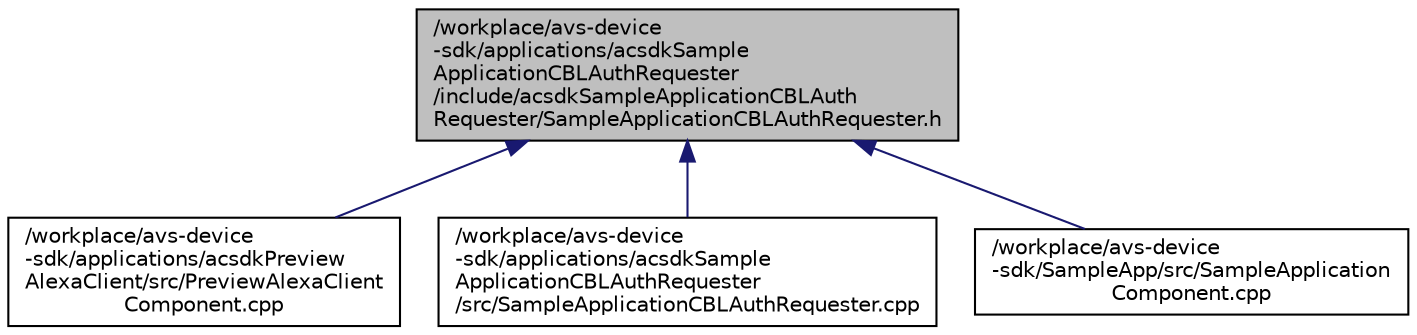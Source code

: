 digraph "/workplace/avs-device-sdk/applications/acsdkSampleApplicationCBLAuthRequester/include/acsdkSampleApplicationCBLAuthRequester/SampleApplicationCBLAuthRequester.h"
{
  edge [fontname="Helvetica",fontsize="10",labelfontname="Helvetica",labelfontsize="10"];
  node [fontname="Helvetica",fontsize="10",shape=record];
  Node6 [label="/workplace/avs-device\l-sdk/applications/acsdkSample\lApplicationCBLAuthRequester\l/include/acsdkSampleApplicationCBLAuth\lRequester/SampleApplicationCBLAuthRequester.h",height=0.2,width=0.4,color="black", fillcolor="grey75", style="filled", fontcolor="black"];
  Node6 -> Node7 [dir="back",color="midnightblue",fontsize="10",style="solid",fontname="Helvetica"];
  Node7 [label="/workplace/avs-device\l-sdk/applications/acsdkPreview\lAlexaClient/src/PreviewAlexaClient\lComponent.cpp",height=0.2,width=0.4,color="black", fillcolor="white", style="filled",URL="$_preview_alexa_client_component_8cpp.html"];
  Node6 -> Node8 [dir="back",color="midnightblue",fontsize="10",style="solid",fontname="Helvetica"];
  Node8 [label="/workplace/avs-device\l-sdk/applications/acsdkSample\lApplicationCBLAuthRequester\l/src/SampleApplicationCBLAuthRequester.cpp",height=0.2,width=0.4,color="black", fillcolor="white", style="filled",URL="$_sample_application_c_b_l_auth_requester_8cpp.html"];
  Node6 -> Node9 [dir="back",color="midnightblue",fontsize="10",style="solid",fontname="Helvetica"];
  Node9 [label="/workplace/avs-device\l-sdk/SampleApp/src/SampleApplication\lComponent.cpp",height=0.2,width=0.4,color="black", fillcolor="white", style="filled",URL="$_sample_application_component_8cpp.html"];
}
